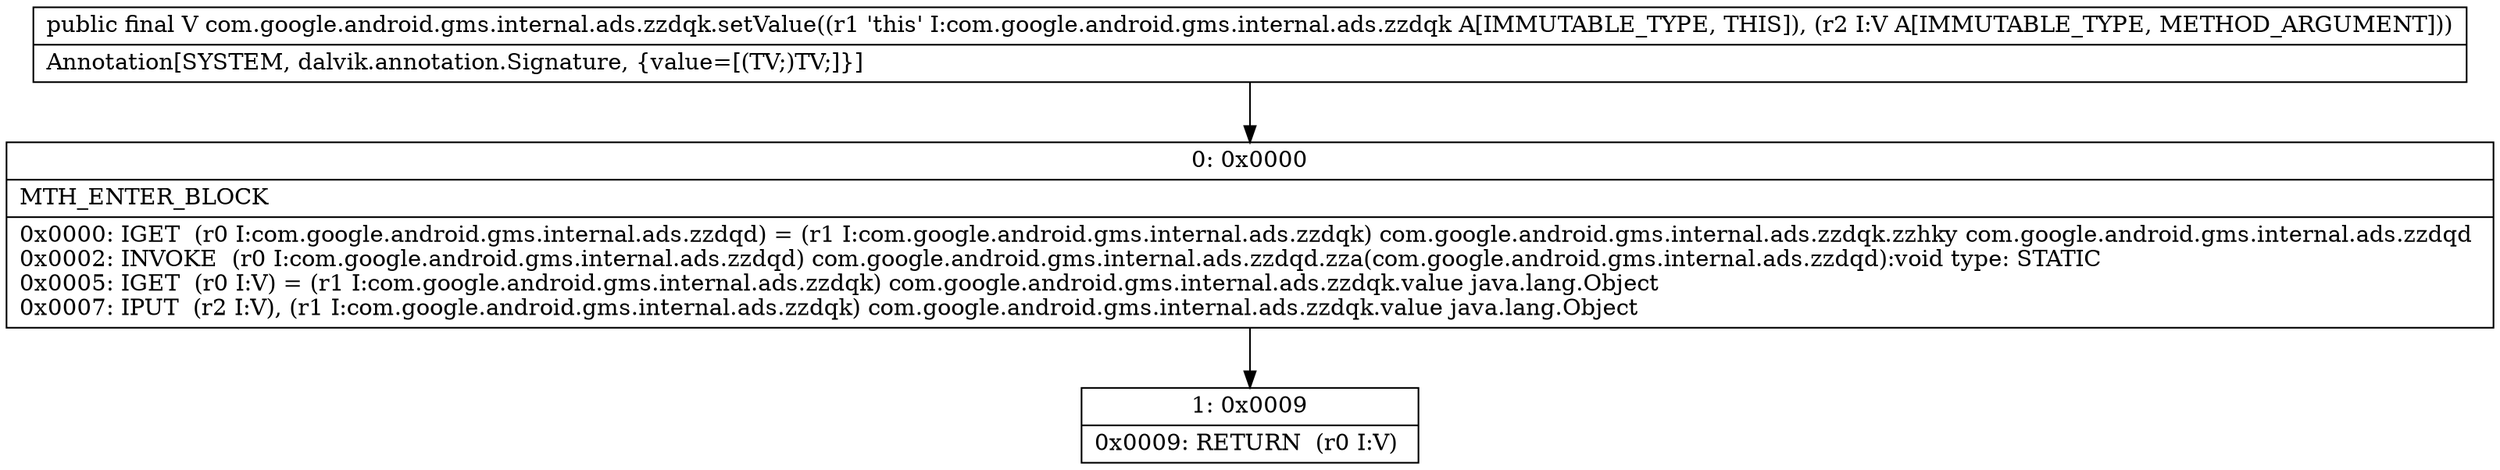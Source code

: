 digraph "CFG forcom.google.android.gms.internal.ads.zzdqk.setValue(Ljava\/lang\/Object;)Ljava\/lang\/Object;" {
Node_0 [shape=record,label="{0\:\ 0x0000|MTH_ENTER_BLOCK\l|0x0000: IGET  (r0 I:com.google.android.gms.internal.ads.zzdqd) = (r1 I:com.google.android.gms.internal.ads.zzdqk) com.google.android.gms.internal.ads.zzdqk.zzhky com.google.android.gms.internal.ads.zzdqd \l0x0002: INVOKE  (r0 I:com.google.android.gms.internal.ads.zzdqd) com.google.android.gms.internal.ads.zzdqd.zza(com.google.android.gms.internal.ads.zzdqd):void type: STATIC \l0x0005: IGET  (r0 I:V) = (r1 I:com.google.android.gms.internal.ads.zzdqk) com.google.android.gms.internal.ads.zzdqk.value java.lang.Object \l0x0007: IPUT  (r2 I:V), (r1 I:com.google.android.gms.internal.ads.zzdqk) com.google.android.gms.internal.ads.zzdqk.value java.lang.Object \l}"];
Node_1 [shape=record,label="{1\:\ 0x0009|0x0009: RETURN  (r0 I:V) \l}"];
MethodNode[shape=record,label="{public final V com.google.android.gms.internal.ads.zzdqk.setValue((r1 'this' I:com.google.android.gms.internal.ads.zzdqk A[IMMUTABLE_TYPE, THIS]), (r2 I:V A[IMMUTABLE_TYPE, METHOD_ARGUMENT]))  | Annotation[SYSTEM, dalvik.annotation.Signature, \{value=[(TV;)TV;]\}]\l}"];
MethodNode -> Node_0;
Node_0 -> Node_1;
}

